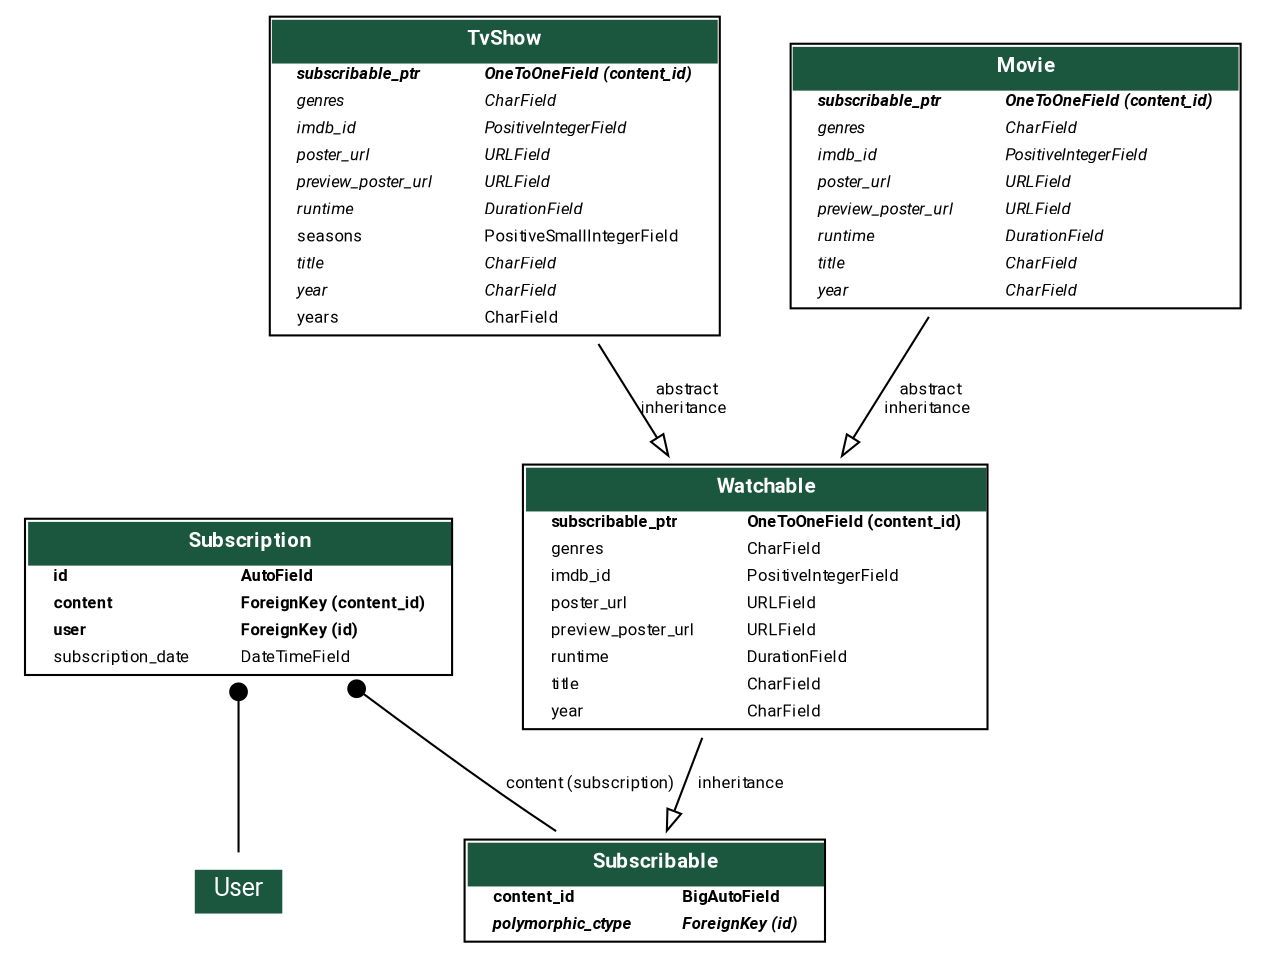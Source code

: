 digraph model_graph {
  // Dotfile by Django-Extensions graph_models
  // Created: 2020-02-19 19:31
  // Cli Options: subscriptions accounts

  fontname = "Roboto"
  fontsize = 8
  splines  = true

  node [
    fontname = "Roboto"
    fontsize = 8
    shape = "plaintext"
  ]

  edge [
    fontname = "Roboto"
    fontsize = 8
  ]

  // Labels



  subscriptions_models_content_watchable_watchable_Watchable [label=<
    <TABLE BGCOLOR="white" BORDER="1" CELLBORDER="0" CELLSPACING="0">
    <TR><TD COLSPAN="2" CELLPADDING="5" ALIGN="CENTER" BGCOLOR="#1b563f">
    <FONT FACE="Roboto" COLOR="white" POINT-SIZE="10"><B>
    Watchable
    </B></FONT></TD></TR>


    <TR><TD ALIGN="LEFT" BORDER="0">
    <FONT FACE="Roboto"><B>subscribable_ptr</B></FONT>
    </TD><TD ALIGN="LEFT">
    <FONT FACE="Roboto"><B>OneToOneField (content_id)</B></FONT>
    </TD></TR>



    <TR><TD ALIGN="LEFT" BORDER="0">
    <FONT FACE="Roboto">genres</FONT>
    </TD><TD ALIGN="LEFT">
    <FONT FACE="Roboto">CharField</FONT>
    </TD></TR>



    <TR><TD ALIGN="LEFT" BORDER="0">
    <FONT FACE="Roboto">imdb_id</FONT>
    </TD><TD ALIGN="LEFT">
    <FONT FACE="Roboto">PositiveIntegerField</FONT>
    </TD></TR>



    <TR><TD ALIGN="LEFT" BORDER="0">
    <FONT FACE="Roboto">poster_url</FONT>
    </TD><TD ALIGN="LEFT">
    <FONT FACE="Roboto">URLField</FONT>
    </TD></TR>



    <TR><TD ALIGN="LEFT" BORDER="0">
    <FONT FACE="Roboto">preview_poster_url</FONT>
    </TD><TD ALIGN="LEFT">
    <FONT FACE="Roboto">URLField</FONT>
    </TD></TR>



    <TR><TD ALIGN="LEFT" BORDER="0">
    <FONT FACE="Roboto">runtime</FONT>
    </TD><TD ALIGN="LEFT">
    <FONT FACE="Roboto">DurationField</FONT>
    </TD></TR>



    <TR><TD ALIGN="LEFT" BORDER="0">
    <FONT FACE="Roboto">title</FONT>
    </TD><TD ALIGN="LEFT">
    <FONT FACE="Roboto">CharField</FONT>
    </TD></TR>



    <TR><TD ALIGN="LEFT" BORDER="0">
    <FONT FACE="Roboto">year</FONT>
    </TD><TD ALIGN="LEFT">
    <FONT FACE="Roboto">CharField</FONT>
    </TD></TR>


    </TABLE>
    >]

  subscriptions_models_content_subscribable_Subscribable [label=<
    <TABLE BGCOLOR="white" BORDER="1" CELLBORDER="0" CELLSPACING="0">
    <TR><TD COLSPAN="2" CELLPADDING="5" ALIGN="CENTER" BGCOLOR="#1b563f">
    <FONT FACE="Roboto" COLOR="white" POINT-SIZE="10"><B>
    Subscribable
    </B></FONT></TD></TR>


    <TR><TD ALIGN="LEFT" BORDER="0">
    <FONT FACE="Roboto"><B>content_id</B></FONT>
    </TD><TD ALIGN="LEFT">
    <FONT FACE="Roboto"><B>BigAutoField</B></FONT>
    </TD></TR>



    <TR><TD ALIGN="LEFT" BORDER="0">
    <FONT FACE="Roboto"><I><B>polymorphic_ctype</B></I></FONT>
    </TD><TD ALIGN="LEFT">
    <FONT FACE="Roboto"><I><B>ForeignKey (id)</B></I></FONT>
    </TD></TR>


    </TABLE>
    >]

  subscriptions_models_subscription_Subscription [label=<
    <TABLE BGCOLOR="white" BORDER="1" CELLBORDER="0" CELLSPACING="0">
    <TR><TD COLSPAN="2" CELLPADDING="5" ALIGN="CENTER" BGCOLOR="#1b563f">
    <FONT FACE="Roboto" COLOR="white" POINT-SIZE="10"><B>
    Subscription
    </B></FONT></TD></TR>


    <TR><TD ALIGN="LEFT" BORDER="0">
    <FONT FACE="Roboto"><B>id</B></FONT>
    </TD><TD ALIGN="LEFT">
    <FONT FACE="Roboto"><B>AutoField</B></FONT>
    </TD></TR>



    <TR><TD ALIGN="LEFT" BORDER="0">
    <FONT FACE="Roboto"><B>content</B></FONT>
    </TD><TD ALIGN="LEFT">
    <FONT FACE="Roboto"><B>ForeignKey (content_id)</B></FONT>
    </TD></TR>



    <TR><TD ALIGN="LEFT" BORDER="0">
    <FONT FACE="Roboto"><B>user</B></FONT>
    </TD><TD ALIGN="LEFT">
    <FONT FACE="Roboto"><B>ForeignKey (id)</B></FONT>
    </TD></TR>



    <TR><TD ALIGN="LEFT" BORDER="0">
    <FONT FACE="Roboto">subscription_date</FONT>
    </TD><TD ALIGN="LEFT">
    <FONT FACE="Roboto">DateTimeField</FONT>
    </TD></TR>


    </TABLE>
    >]

  subscriptions_models_content_watchable_tv_show_TvShow [label=<
    <TABLE BGCOLOR="white" BORDER="1" CELLBORDER="0" CELLSPACING="0">
    <TR><TD COLSPAN="2" CELLPADDING="5" ALIGN="CENTER" BGCOLOR="#1b563f">
    <FONT FACE="Roboto" COLOR="white" POINT-SIZE="10"><B>
    TvShow
    </B></FONT></TD></TR>


    <TR><TD ALIGN="LEFT" BORDER="0">
    <FONT FACE="Roboto"><I><B>subscribable_ptr</B></I></FONT>
    </TD><TD ALIGN="LEFT">
    <FONT FACE="Roboto"><I><B>OneToOneField (content_id)</B></I></FONT>
    </TD></TR>



    <TR><TD ALIGN="LEFT" BORDER="0">
    <FONT FACE="Roboto"><I>genres</I></FONT>
    </TD><TD ALIGN="LEFT">
    <FONT FACE="Roboto"><I>CharField</I></FONT>
    </TD></TR>



    <TR><TD ALIGN="LEFT" BORDER="0">
    <FONT FACE="Roboto"><I>imdb_id</I></FONT>
    </TD><TD ALIGN="LEFT">
    <FONT FACE="Roboto"><I>PositiveIntegerField</I></FONT>
    </TD></TR>

    <TR><TD ALIGN="LEFT" BORDER="0">
    <FONT FACE="Roboto"><I>poster_url</I></FONT>
    </TD><TD ALIGN="LEFT">
    <FONT FACE="Roboto"><I>URLField</I></FONT>
    </TD></TR>



    <TR><TD ALIGN="LEFT" BORDER="0">
    <FONT FACE="Roboto"><I>preview_poster_url</I></FONT>
    </TD><TD ALIGN="LEFT">
    <FONT FACE="Roboto"><I>URLField</I></FONT>
    </TD></TR>



    <TR><TD ALIGN="LEFT" BORDER="0">
    <FONT FACE="Roboto"><I>runtime</I></FONT>
    </TD><TD ALIGN="LEFT">
    <FONT FACE="Roboto"><I>DurationField</I></FONT>
    </TD></TR>



    <TR><TD ALIGN="LEFT" BORDER="0">
    <FONT FACE="Roboto">seasons</FONT>
    </TD><TD ALIGN="LEFT">
    <FONT FACE="Roboto">PositiveSmallIntegerField</FONT>
    </TD></TR>



    <TR><TD ALIGN="LEFT" BORDER="0">
    <FONT FACE="Roboto"><I>title</I></FONT>
    </TD><TD ALIGN="LEFT">
    <FONT FACE="Roboto"><I>CharField</I></FONT>
    </TD></TR>



    <TR><TD ALIGN="LEFT" BORDER="0">
    <FONT FACE="Roboto"><I>year</I></FONT>
    </TD><TD ALIGN="LEFT">
    <FONT FACE="Roboto"><I>CharField</I></FONT>
    </TD></TR>



    <TR><TD ALIGN="LEFT" BORDER="0">
    <FONT FACE="Roboto">years</FONT>
    </TD><TD ALIGN="LEFT">
    <FONT FACE="Roboto">CharField</FONT>
    </TD></TR>


    </TABLE>
    >]

  subscriptions_models_content_watchable_movie_Movie [label=<
    <TABLE BGCOLOR="white" BORDER="1" CELLBORDER="0" CELLSPACING="0">
    <TR><TD COLSPAN="2" CELLPADDING="5" ALIGN="CENTER" BGCOLOR="#1b563f">
    <FONT FACE="Roboto" COLOR="white" POINT-SIZE="10"><B>
    Movie
    </B></FONT></TD></TR>


    <TR><TD ALIGN="LEFT" BORDER="0">
    <FONT FACE="Roboto"><I><B>subscribable_ptr</B></I></FONT>
    </TD><TD ALIGN="LEFT">
    <FONT FACE="Roboto"><I><B>OneToOneField (content_id)</B></I></FONT>
    </TD></TR>



    <TR><TD ALIGN="LEFT" BORDER="0">
    <FONT FACE="Roboto"><I>genres</I></FONT>
    </TD><TD ALIGN="LEFT">
    <FONT FACE="Roboto"><I>CharField</I></FONT>
    </TD></TR>



    <TR><TD ALIGN="LEFT" BORDER="0">
    <FONT FACE="Roboto"><I>imdb_id</I></FONT>
    </TD><TD ALIGN="LEFT">
    <FONT FACE="Roboto"><I>PositiveIntegerField</I></FONT>
    </TD></TR>



    <TR><TD ALIGN="LEFT" BORDER="0">
    <FONT FACE="Roboto"><I>poster_url</I></FONT>
    </TD><TD ALIGN="LEFT">
    <FONT FACE="Roboto"><I>URLField</I></FONT>
    </TD></TR>



    <TR><TD ALIGN="LEFT" BORDER="0">
    <FONT FACE="Roboto"><I>preview_poster_url</I></FONT>
    </TD><TD ALIGN="LEFT">
    <FONT FACE="Roboto"><I>URLField</I></FONT>
    </TD></TR>



    <TR><TD ALIGN="LEFT" BORDER="0">
    <FONT FACE="Roboto"><I>runtime</I></FONT>
    </TD><TD ALIGN="LEFT">
    <FONT FACE="Roboto"><I>DurationField</I></FONT>
    </TD></TR>



    <TR><TD ALIGN="LEFT" BORDER="0">
    <FONT FACE="Roboto"><I>title</I></FONT>
    </TD><TD ALIGN="LEFT">
    <FONT FACE="Roboto"><I>CharField</I></FONT>
    </TD></TR>



    <TR><TD ALIGN="LEFT" BORDER="0">
    <FONT FACE="Roboto"><I>year</I></FONT>
    </TD><TD ALIGN="LEFT">
    <FONT FACE="Roboto"><I>CharField</I></FONT>
    </TD></TR>


    </TABLE>
    >]




  // Relations
  subscriptions_models_content_watchable_watchable_Watchable -> subscriptions_models_content_subscribable_Subscribable
  [label="  inheritance"] [arrowhead=empty, arrowtail=none, dir=both];

  django_contrib_auth_models_User [label=<
  <TABLE BGCOLOR="white" BORDER="0" CELLBORDER="0" CELLSPACING="0">
  <TR><TD COLSPAN="2" CELLPADDING="4" ALIGN="CENTER" BGCOLOR="#1b563f">
  <FONT FACE="Roboto" POINT-SIZE="12" COLOR="white">User</FONT>
  </TD></TR>
  </TABLE>
  >]
  subscriptions_models_subscription_Subscription -> django_contrib_auth_models_User
  [arrowhead=none, arrowtail=dot, dir=both];

  subscriptions_models_subscription_Subscription -> subscriptions_models_content_subscribable_Subscribable
  [label=" content (subscription)"] [arrowhead=none, arrowtail=dot, dir=both];

  subscriptions_models_content_watchable_tv_show_TvShow -> subscriptions_models_content_watchable_watchable_Watchable
  [label=" abstract\ninheritance"] [arrowhead=empty, arrowtail=none, dir=both];

  subscriptions_models_content_watchable_movie_Movie -> subscriptions_models_content_watchable_watchable_Watchable
  [label=" abstract\ninheritance"] [arrowhead=empty, arrowtail=none, dir=both];


}
